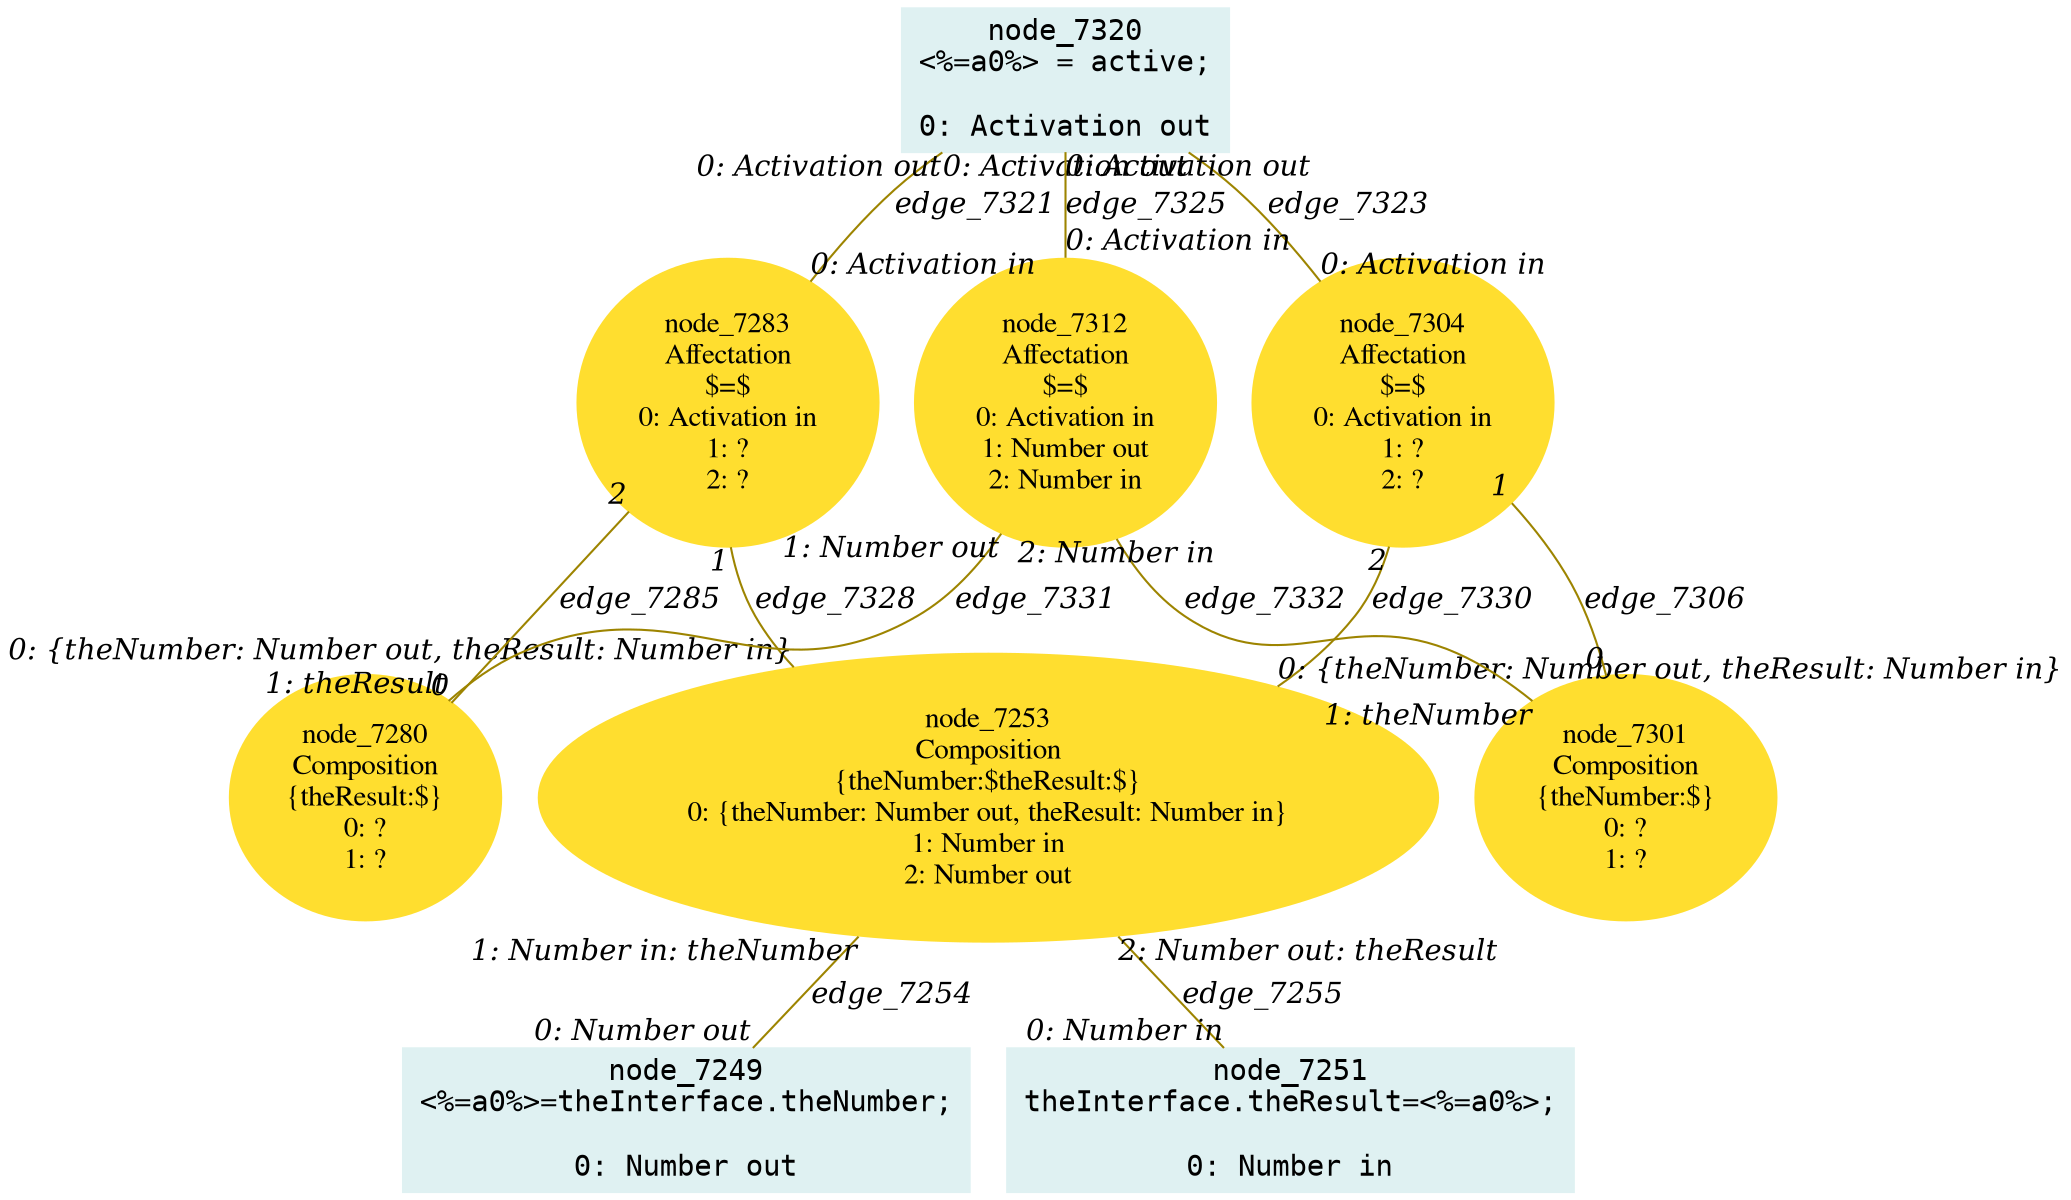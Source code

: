 digraph g{node_7249 [shape="box", style="filled", color="#dff1f2", fontname="Courier", label="node_7249
<%=a0%>=theInterface.theNumber;

0: Number out" ]
node_7251 [shape="box", style="filled", color="#dff1f2", fontname="Courier", label="node_7251
theInterface.theResult=<%=a0%>;

0: Number in" ]
node_7253 [shape="ellipse", style="filled", color="#ffde2f", fontname="Times", label="node_7253
Composition
{theNumber:$theResult:$}
0: {theNumber: Number out, theResult: Number in}
1: Number in
2: Number out" ]
node_7280 [shape="ellipse", style="filled", color="#ffde2f", fontname="Times", label="node_7280
Composition
{theResult:$}
0: ?
1: ?" ]
node_7283 [shape="ellipse", style="filled", color="#ffde2f", fontname="Times", label="node_7283
Affectation
$=$
0: Activation in
1: ?
2: ?" ]
node_7301 [shape="ellipse", style="filled", color="#ffde2f", fontname="Times", label="node_7301
Composition
{theNumber:$}
0: ?
1: ?" ]
node_7304 [shape="ellipse", style="filled", color="#ffde2f", fontname="Times", label="node_7304
Affectation
$=$
0: Activation in
1: ?
2: ?" ]
node_7312 [shape="ellipse", style="filled", color="#ffde2f", fontname="Times", label="node_7312
Affectation
$=$
0: Activation in
1: Number out
2: Number in" ]
node_7320 [shape="box", style="filled", color="#dff1f2", fontname="Courier", label="node_7320
<%=a0%> = active;

0: Activation out" ]
node_7253 -> node_7249 [dir=none, arrowHead=none, fontname="Times-Italic", arrowsize=1, color="#9d8400", label="edge_7254",  headlabel="0: Number out", taillabel="1: Number in: theNumber" ]
node_7253 -> node_7251 [dir=none, arrowHead=none, fontname="Times-Italic", arrowsize=1, color="#9d8400", label="edge_7255",  headlabel="0: Number in", taillabel="2: Number out: theResult" ]
node_7283 -> node_7280 [dir=none, arrowHead=none, fontname="Times-Italic", arrowsize=1, color="#9d8400", label="edge_7285",  headlabel="0", taillabel="2" ]
node_7304 -> node_7301 [dir=none, arrowHead=none, fontname="Times-Italic", arrowsize=1, color="#9d8400", label="edge_7306",  headlabel="0", taillabel="1" ]
node_7320 -> node_7283 [dir=none, arrowHead=none, fontname="Times-Italic", arrowsize=1, color="#9d8400", label="edge_7321",  headlabel="0: Activation in", taillabel="0: Activation out" ]
node_7320 -> node_7304 [dir=none, arrowHead=none, fontname="Times-Italic", arrowsize=1, color="#9d8400", label="edge_7323",  headlabel="0: Activation in", taillabel="0: Activation out" ]
node_7320 -> node_7312 [dir=none, arrowHead=none, fontname="Times-Italic", arrowsize=1, color="#9d8400", label="edge_7325",  headlabel="0: Activation in", taillabel="0: Activation out" ]
node_7283 -> node_7253 [dir=none, arrowHead=none, fontname="Times-Italic", arrowsize=1, color="#9d8400", label="edge_7328",  headlabel="0: {theNumber: Number out, theResult: Number in}", taillabel="1" ]
node_7304 -> node_7253 [dir=none, arrowHead=none, fontname="Times-Italic", arrowsize=1, color="#9d8400", label="edge_7330",  headlabel="0: {theNumber: Number out, theResult: Number in}", taillabel="2" ]
node_7312 -> node_7280 [dir=none, arrowHead=none, fontname="Times-Italic", arrowsize=1, color="#9d8400", label="edge_7331",  headlabel="1: theResult", taillabel="1: Number out" ]
node_7312 -> node_7301 [dir=none, arrowHead=none, fontname="Times-Italic", arrowsize=1, color="#9d8400", label="edge_7332",  headlabel="1: theNumber", taillabel="2: Number in" ]
}